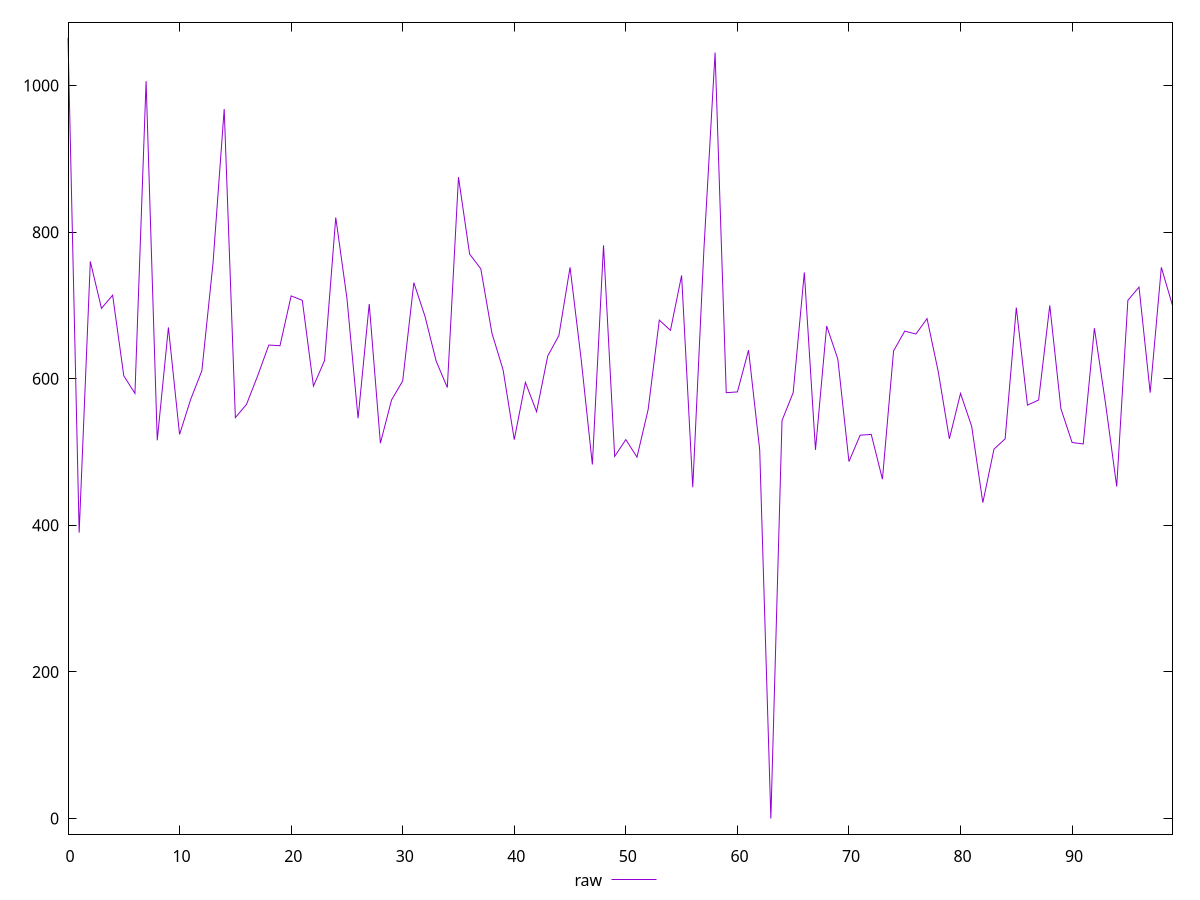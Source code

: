 reset

$raw <<EOF
0 1065
1 390
2 760
3 696
4 714
5 604
6 580
7 1006
8 516
9 670
10 524
11 572
12 611
13 758
14 968
15 547
16 565
17 604
18 646
19 645
20 713
21 707
22 590
23 625
24 820
25 710
26 546
27 702
28 512
29 571
30 597
31 731
32 685
33 624
34 588
35 875
36 770
37 750
38 662
39 612
40 517
41 595
42 555
43 631
44 659
45 752
46 626
47 483
48 782
49 494
50 517
51 493
52 558
53 680
54 666
55 741
56 452
57 777
58 1045
59 581
60 582
61 639
62 503
63 0
64 543
65 581
66 745
67 503
68 672
69 627
70 487
71 523
72 524
73 463
74 638
75 665
76 661
77 682
78 610
79 518
80 580
81 535
82 431
83 504
84 518
85 697
86 564
87 571
88 700
89 559
90 513
91 511
92 669
93 566
94 453
95 707
96 725
97 581
98 752
99 700
EOF

set key outside below
set xrange [0:99]
set yrange [-21.3:1086.3]
set trange [-21.3:1086.3]
set terminal svg size 640, 500 enhanced background rgb 'white'
set output "report_00014_2021-02-09T15:56:05.503Z/render-blocking-resources/samples/pages+cached+noadtech+nomedia/raw/values.svg"

plot $raw title "raw" with line

reset
